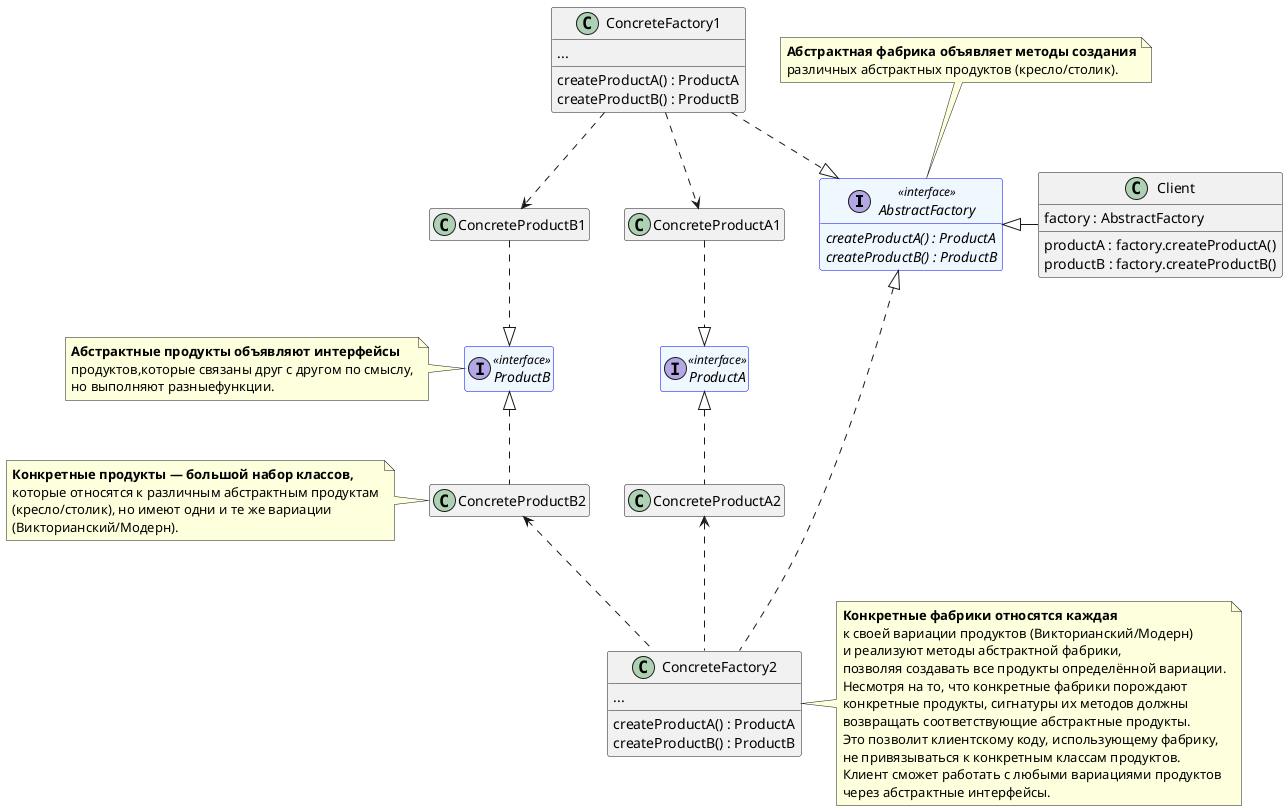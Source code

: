 @startuml
hide empty fields
interface AbstractFactory << interface >> #aliceblue;line:blue;  {
    {abstract} createProductA() : ProductA
    {abstract} createProductB() : ProductB
}

note as N2
<b>Абстрактная фабрика<b> объявляет методы создания
различных абстрактных продуктов (кресло/столик).
end note

AbstractFactory .up. N2

class ConcreteFactory1 {
    ...
    createProductA() : ProductA
    createProductB() : ProductB
}

AbstractFactory <|.up. ConcreteFactory1

class ConcreteFactory2 {
    ...
    createProductA() : ProductA
    createProductB() : ProductB
}
AbstractFactory <|.down. ConcreteFactory2

note right of ConcreteFactory2
<b>Конкретные фабрики<b> относятся каждая
к своей вариации продуктов (Викторианский/Модерн)
и реализуют методы абстрактной фабрики,
позволяя создавать все продукты определённой вариации.
Несмотря на то, что конкретные фабрики порождают
конкретные продукты, сигнатуры их методов должны
возвращать соответствующие абстрактные продукты.
Это позволит клиентскому коду, использующему фабрику,
не привязываться к конкретным классам продуктов.
Клиент сможет работать с любыми вариациями продуктов
через абстрактные интерфейсы.
end note

class Client {
    factory : AbstractFactory
    productA : factory.createProductA()
    productB : factory.createProductB()
}

AbstractFactory <|-right- Client

hide empty fields
hide empty methods
interface ProductA << interface >> #aliceblue;line:blue;
interface ProductB << interface >> #aliceblue;line:blue;
class ConcreteProductA1
class ConcreteProductB1
class ConcreteProductA2
class ConcreteProductB2

ProductA <|.up. ConcreteProductA1
ProductA <|.down. ConcreteProductA2

ProductB <|.up. ConcreteProductB1
ProductB <|.down. ConcreteProductB2

ConcreteFactory1 .down.> ConcreteProductA1
ConcreteFactory1 .down.> ConcreteProductB1

ConcreteFactory2 .up.> ConcreteProductA2
ConcreteFactory2 .up.> ConcreteProductB2

note as N3
<b>Абстрактные продукты<b> объявляют интерфейсы
продуктов,которые связаны друг с другом по смыслу,
но выполняют разныефункции.
end note

ProductB -left[dotted]- N3

note left of ConcreteProductB2
<b>Конкретные продукты<b> — большой набор классов,
которые относятся к различным абстрактным продуктам
(кресло/столик), но имеют одни и те же вариации
(Викторианский/Модерн).
end note
@enduml